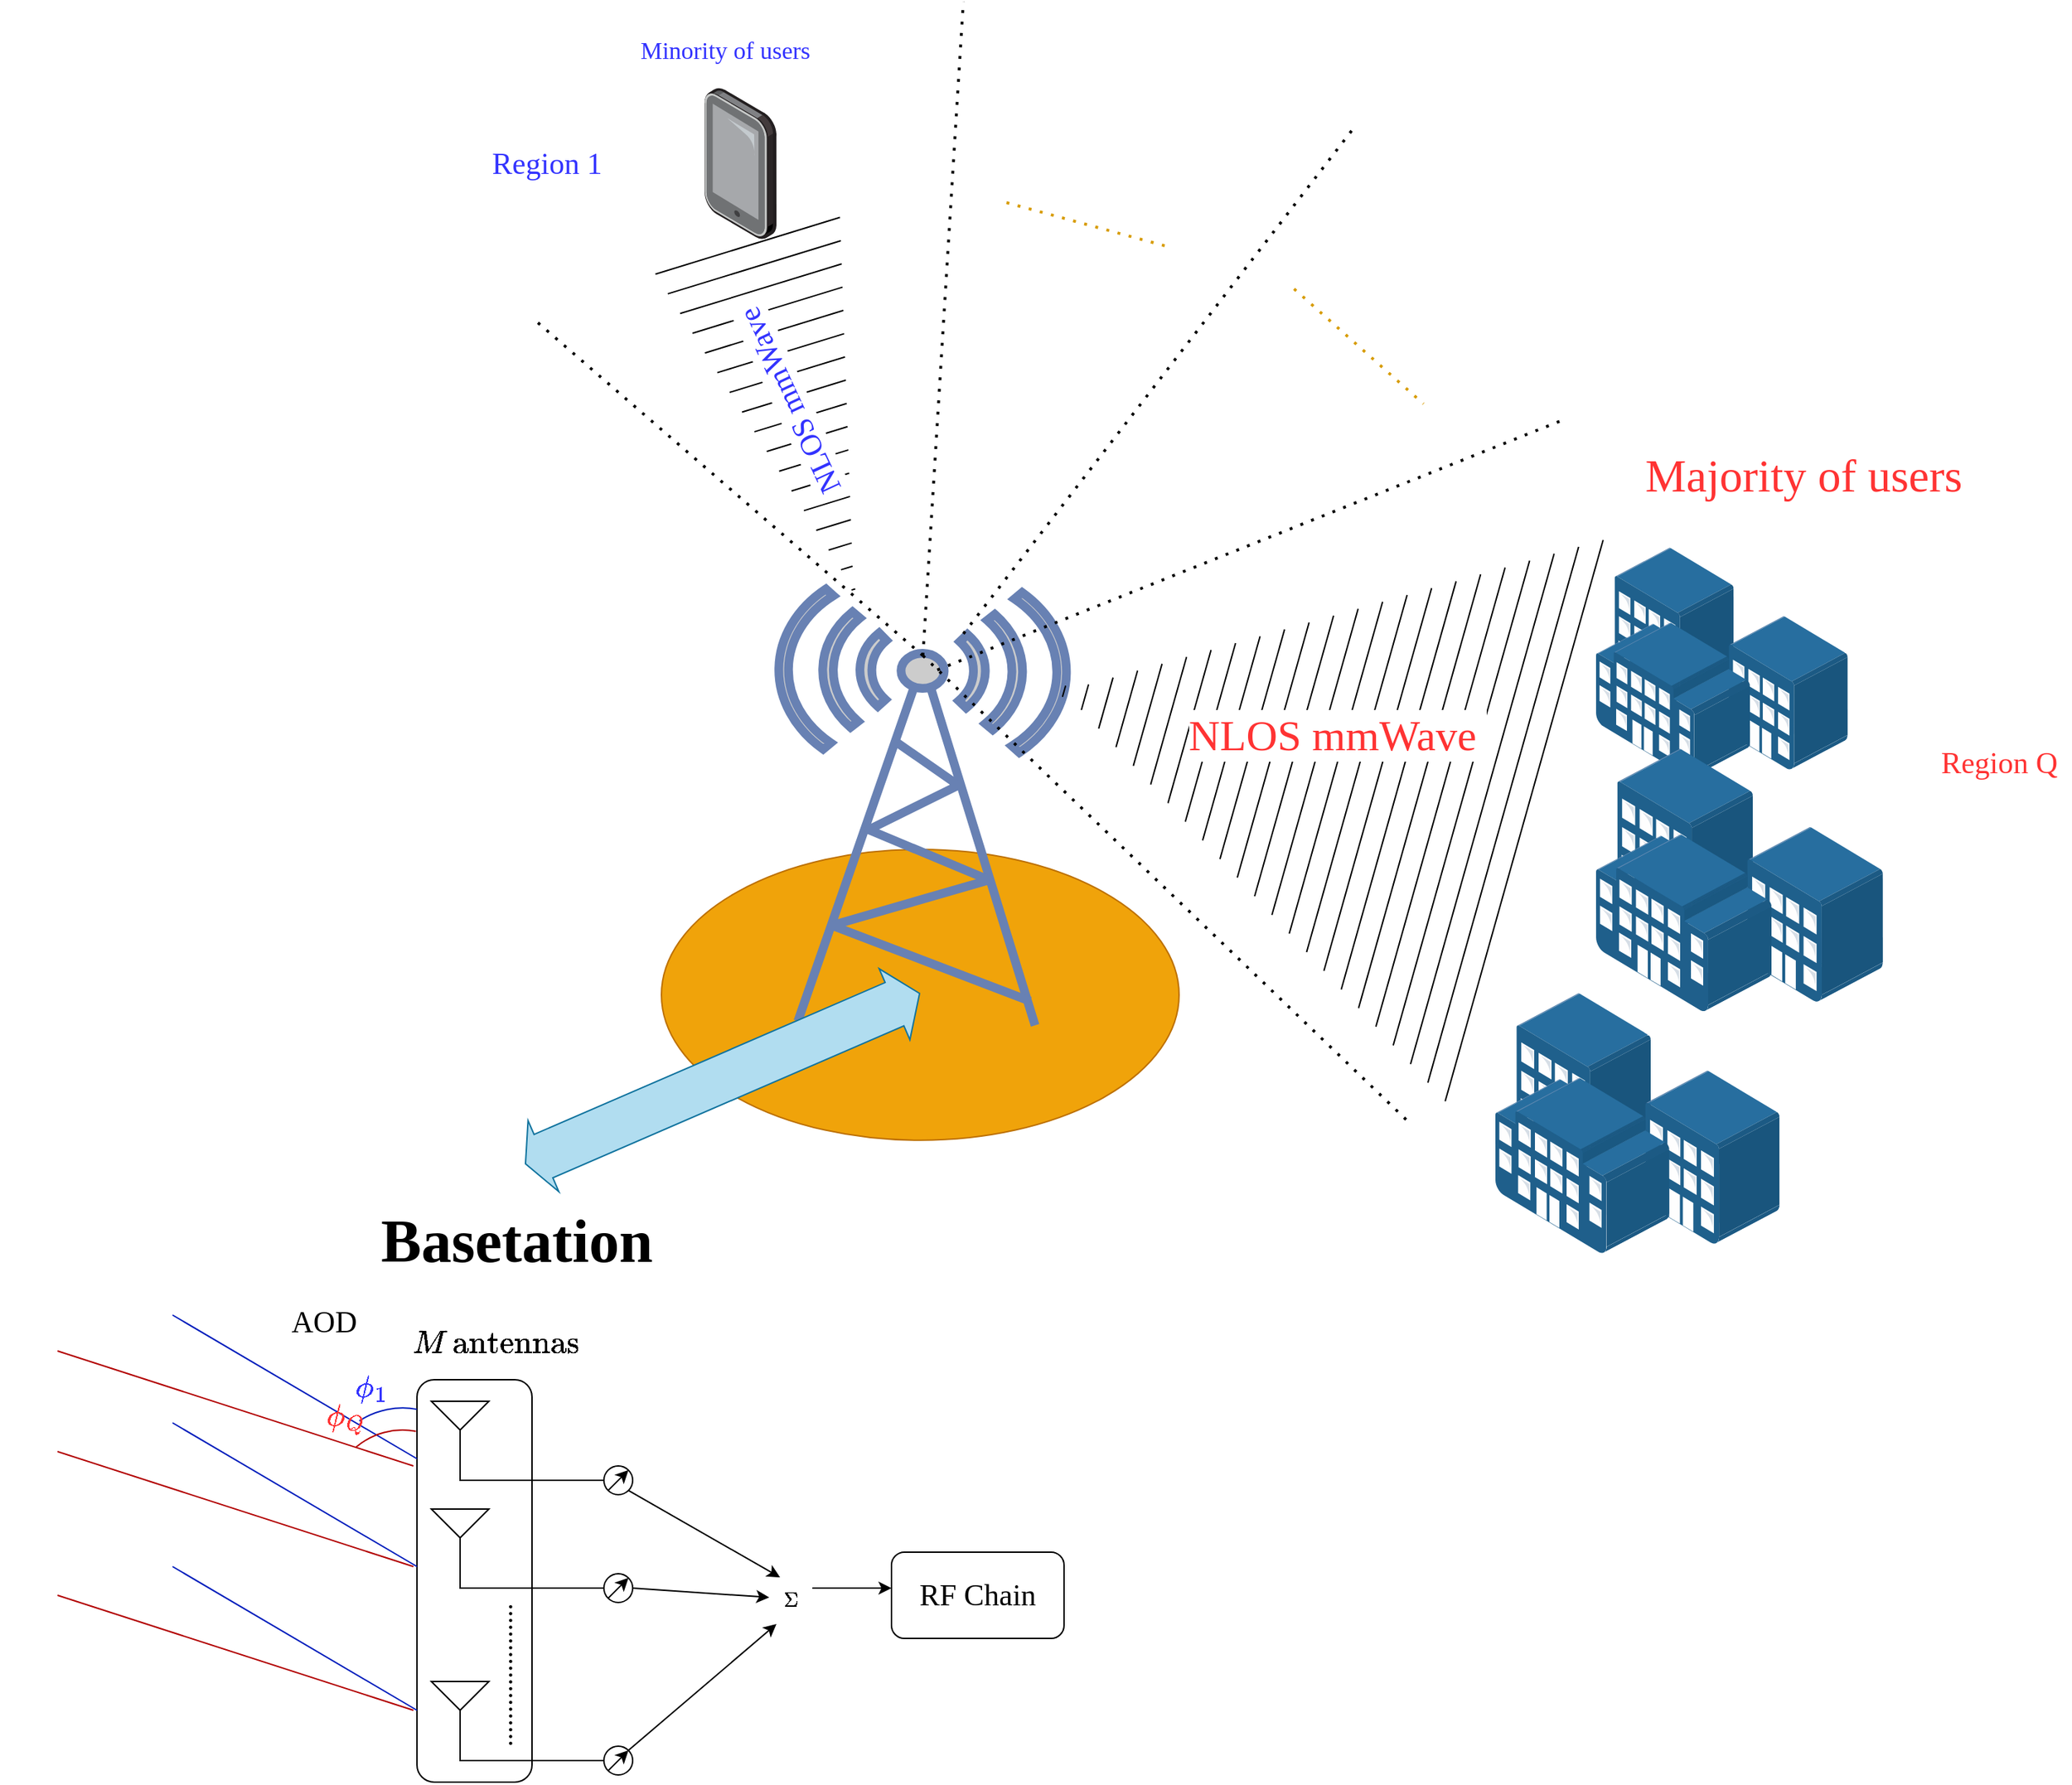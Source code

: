 <mxfile version="20.7.4" type="github">
  <diagram id="BisNBrmIM6S1YwdgQ8Yc" name="第 1 页">
    <mxGraphModel dx="5925" dy="6209" grid="1" gridSize="10" guides="1" tooltips="1" connect="1" arrows="1" fold="1" page="1" pageScale="1" pageWidth="3300" pageHeight="4681" math="1" shadow="0">
      <root>
        <mxCell id="0" />
        <mxCell id="1" parent="0" />
        <mxCell id="w1fpIYrP4pAR_N1d89Iz-11" value="" style="points=[];aspect=fixed;html=1;align=center;shadow=0;dashed=0;image;image=img/lib/allied_telesis/buildings/Building_Cluster.svg;" vertex="1" parent="1">
          <mxGeometry x="970" width="174.97" height="160.25" as="geometry" />
        </mxCell>
        <mxCell id="w1fpIYrP4pAR_N1d89Iz-12" value="" style="ellipse;whiteSpace=wrap;html=1;fillColor=#f0a30a;fontColor=#000000;strokeColor=#BD7000;" vertex="1" parent="1">
          <mxGeometry x="320" y="210" width="360" height="202.4" as="geometry" />
        </mxCell>
        <mxCell id="w1fpIYrP4pAR_N1d89Iz-13" value="" style="points=[];aspect=fixed;html=1;align=center;shadow=0;dashed=0;image;image=img/lib/allied_telesis/buildings/Building_Cluster.svg;" vertex="1" parent="1">
          <mxGeometry x="970" y="140" width="199.47" height="182.68" as="geometry" />
        </mxCell>
        <mxCell id="w1fpIYrP4pAR_N1d89Iz-14" value="" style="points=[];aspect=fixed;html=1;align=center;shadow=0;dashed=0;image;image=img/lib/allied_telesis/buildings/Building_Cluster.svg;" vertex="1" parent="1">
          <mxGeometry x="900" y="310" width="197.63" height="181" as="geometry" />
        </mxCell>
        <mxCell id="w1fpIYrP4pAR_N1d89Iz-17" value="" style="points=[];aspect=fixed;html=1;align=center;shadow=0;dashed=0;image;image=img/lib/allied_telesis/computer_and_terminals/Tablet.svg;direction=east;" vertex="1" parent="1">
          <mxGeometry x="350" y="-320" width="50" height="105.57" as="geometry" />
        </mxCell>
        <mxCell id="w1fpIYrP4pAR_N1d89Iz-18" value="" style="fontColor=#0066CC;verticalAlign=top;verticalLabelPosition=bottom;labelPosition=center;align=center;html=1;outlineConnect=0;fillColor=#CCCCCC;strokeColor=#6881B3;gradientColor=none;gradientDirection=north;strokeWidth=2;shape=mxgraph.networks.radio_tower;rotation=1;" vertex="1" parent="1">
          <mxGeometry x="400" y="30" width="200" height="301" as="geometry" />
        </mxCell>
        <mxCell id="w1fpIYrP4pAR_N1d89Iz-21" value="" style="shape=mxgraph.arrows2.wedgeArrowDashed2;html=1;bendable=0;startWidth=202.857;stepSize=15;rounded=0;" edge="1" parent="1">
          <mxGeometry x="-0.451" y="16" width="100" height="100" relative="1" as="geometry">
            <mxPoint x="920.0" y="190" as="sourcePoint" />
            <mxPoint x="600" y="100" as="targetPoint" />
            <Array as="points">
              <mxPoint x="940.0" y="290" />
              <mxPoint x="740" y="190" />
              <mxPoint x="880.0" y="210" />
              <mxPoint x="920.0" y="400" />
              <mxPoint x="940.0" y="470" />
              <mxPoint x="780" y="330" />
            </Array>
            <mxPoint y="-1" as="offset" />
          </mxGeometry>
        </mxCell>
        <mxCell id="w1fpIYrP4pAR_N1d89Iz-25" value="&lt;font style=&quot;font-size: 30px;&quot;&gt;&lt;font color=&quot;#ff3333&quot;&gt;NLOS mmWave&lt;/font&gt;&amp;nbsp;&lt;/font&gt;" style="edgeLabel;html=1;align=center;verticalAlign=middle;resizable=0;points=[];fontSize=17;fontFamily=Times New Roman;fontColor=#3333FF;" vertex="1" connectable="0" parent="w1fpIYrP4pAR_N1d89Iz-21">
          <mxGeometry x="-0.421" y="54" relative="1" as="geometry">
            <mxPoint x="10" y="-11" as="offset" />
          </mxGeometry>
        </mxCell>
        <mxCell id="w1fpIYrP4pAR_N1d89Iz-22" value="" style="shape=mxgraph.arrows2.wedgeArrowDashed2;html=1;bendable=0;startWidth=67.143;stepSize=15;rounded=0;" edge="1" parent="1" target="w1fpIYrP4pAR_N1d89Iz-18">
          <mxGeometry x="1" y="-20" width="100" height="100" relative="1" as="geometry">
            <mxPoint x="380" y="-210" as="sourcePoint" />
            <mxPoint x="570" y="-40" as="targetPoint" />
            <mxPoint x="-6" y="14" as="offset" />
          </mxGeometry>
        </mxCell>
        <mxCell id="w1fpIYrP4pAR_N1d89Iz-23" value="&lt;font color=&quot;#ff3333&quot; face=&quot;Times New Roman&quot; style=&quot;font-size: 32px;&quot;&gt;Majority of users&lt;/font&gt;" style="text;html=1;strokeColor=none;fillColor=none;align=center;verticalAlign=middle;whiteSpace=wrap;rounded=0;" vertex="1" parent="1">
          <mxGeometry x="990" y="-120" width="248.7" height="140" as="geometry" />
        </mxCell>
        <mxCell id="w1fpIYrP4pAR_N1d89Iz-24" value="&lt;font color=&quot;#3333ff&quot; face=&quot;Times New Roman&quot; style=&quot;font-size: 17px;&quot;&gt;Minority of users&lt;/font&gt;" style="text;html=1;strokeColor=none;fillColor=none;align=center;verticalAlign=middle;whiteSpace=wrap;rounded=0;" vertex="1" parent="1">
          <mxGeometry x="300" y="-360" width="128.7" height="30" as="geometry" />
        </mxCell>
        <mxCell id="w1fpIYrP4pAR_N1d89Iz-27" value="&lt;font style=&quot;font-size: 21px;&quot;&gt;NLOS mmWave&amp;nbsp;&lt;/font&gt;" style="edgeLabel;html=1;align=center;verticalAlign=middle;resizable=0;points=[];fontSize=17;fontFamily=Times New Roman;fontColor=#3333FF;rotation=-115;" vertex="1" connectable="0" parent="1">
          <mxGeometry x="409.999" y="-130.003" as="geometry">
            <mxPoint x="-22.719" y="-12.801" as="offset" />
          </mxGeometry>
        </mxCell>
        <mxCell id="w1fpIYrP4pAR_N1d89Iz-28" value="" style="endArrow=none;dashed=1;html=1;dashPattern=1 3;strokeWidth=2;rounded=0;fontFamily=Times New Roman;fontSize=21;fontColor=#FF3333;exitX=0.5;exitY=0.15;exitDx=0;exitDy=0;exitPerimeter=0;" edge="1" parent="1" source="w1fpIYrP4pAR_N1d89Iz-18">
          <mxGeometry width="50" height="50" relative="1" as="geometry">
            <mxPoint x="590" y="20" as="sourcePoint" />
            <mxPoint x="530" y="-380" as="targetPoint" />
          </mxGeometry>
        </mxCell>
        <mxCell id="w1fpIYrP4pAR_N1d89Iz-29" value="" style="endArrow=none;dashed=1;html=1;dashPattern=1 3;strokeWidth=2;rounded=0;fontFamily=Times New Roman;fontSize=21;fontColor=#FF3333;exitX=0.5;exitY=0.15;exitDx=0;exitDy=0;exitPerimeter=0;" edge="1" parent="1" source="w1fpIYrP4pAR_N1d89Iz-18">
          <mxGeometry width="50" height="50" relative="1" as="geometry">
            <mxPoint x="603.761" y="41.614" as="sourcePoint" />
            <mxPoint x="840" y="400" as="targetPoint" />
          </mxGeometry>
        </mxCell>
        <mxCell id="w1fpIYrP4pAR_N1d89Iz-30" value="" style="endArrow=none;dashed=1;html=1;dashPattern=1 3;strokeWidth=2;rounded=0;fontFamily=Times New Roman;fontSize=21;fontColor=#FF3333;exitX=0.5;exitY=0.15;exitDx=0;exitDy=0;exitPerimeter=0;" edge="1" parent="1" source="w1fpIYrP4pAR_N1d89Iz-18">
          <mxGeometry width="50" height="50" relative="1" as="geometry">
            <mxPoint x="530" y="60" as="sourcePoint" />
            <mxPoint x="230" y="-160" as="targetPoint" />
          </mxGeometry>
        </mxCell>
        <mxCell id="w1fpIYrP4pAR_N1d89Iz-31" value="" style="endArrow=none;dashed=1;html=1;dashPattern=1 3;strokeWidth=2;rounded=0;fontFamily=Times New Roman;fontSize=21;fontColor=#FF3333;exitX=0.5;exitY=0.15;exitDx=0;exitDy=0;exitPerimeter=0;" edge="1" parent="1">
          <mxGeometry width="50" height="50" relative="1" as="geometry">
            <mxPoint x="511.839" y="85.166" as="sourcePoint" />
            <mxPoint x="950" y="-90" as="targetPoint" />
          </mxGeometry>
        </mxCell>
        <mxCell id="w1fpIYrP4pAR_N1d89Iz-32" value="" style="endArrow=none;dashed=1;html=1;dashPattern=1 3;strokeWidth=2;rounded=0;fontFamily=Times New Roman;fontSize=21;fontColor=#FF3333;" edge="1" parent="1">
          <mxGeometry width="50" height="50" relative="1" as="geometry">
            <mxPoint x="530" y="60" as="sourcePoint" />
            <mxPoint x="800" y="-290" as="targetPoint" />
          </mxGeometry>
        </mxCell>
        <mxCell id="w1fpIYrP4pAR_N1d89Iz-34" value="" style="endArrow=none;dashed=1;html=1;dashPattern=1 3;strokeWidth=2;rounded=0;fontFamily=Times New Roman;fontSize=21;fontColor=#FF3333;fillColor=#ffe6cc;strokeColor=#d79b00;" edge="1" parent="1">
          <mxGeometry width="50" height="50" relative="1" as="geometry">
            <mxPoint x="560" y="-240" as="sourcePoint" />
            <mxPoint x="670" y="-210" as="targetPoint" />
          </mxGeometry>
        </mxCell>
        <mxCell id="w1fpIYrP4pAR_N1d89Iz-36" value="" style="endArrow=none;dashed=1;html=1;dashPattern=1 3;strokeWidth=2;rounded=0;fontFamily=Times New Roman;fontSize=21;fontColor=#FF3333;fillColor=#ffe6cc;strokeColor=#d79b00;" edge="1" parent="1">
          <mxGeometry width="50" height="50" relative="1" as="geometry">
            <mxPoint x="760" y="-180" as="sourcePoint" />
            <mxPoint x="850" y="-100" as="targetPoint" />
          </mxGeometry>
        </mxCell>
        <mxCell id="w1fpIYrP4pAR_N1d89Iz-38" value="&lt;font color=&quot;#3333ff&quot;&gt;Region 1&lt;/font&gt;" style="text;html=1;align=center;verticalAlign=middle;resizable=0;points=[];autosize=1;strokeColor=none;fillColor=none;fontSize=21;fontFamily=Times New Roman;fontColor=#FF3333;" vertex="1" parent="1">
          <mxGeometry x="190" y="-287.21" width="100" height="40" as="geometry" />
        </mxCell>
        <mxCell id="w1fpIYrP4pAR_N1d89Iz-41" value="Region Q" style="text;html=1;align=center;verticalAlign=middle;resizable=0;points=[];autosize=1;strokeColor=none;fillColor=none;fontSize=21;fontFamily=Times New Roman;fontColor=#FF3333;" vertex="1" parent="1">
          <mxGeometry x="1200" y="130" width="100" height="40" as="geometry" />
        </mxCell>
        <mxCell id="w1fpIYrP4pAR_N1d89Iz-102" value="" style="shape=flexArrow;endArrow=classic;startArrow=classic;html=1;rounded=0;fontFamily=Times New Roman;fontSize=21;fontColor=#000000;width=32.857;startSize=4.2;exitX=0.5;exitY=-0.157;exitDx=0;exitDy=0;exitPerimeter=0;fillColor=#b1ddf0;strokeColor=#10739e;" edge="1" parent="1" source="w1fpIYrP4pAR_N1d89Iz-101">
          <mxGeometry width="100" height="100" relative="1" as="geometry">
            <mxPoint x="530" y="420" as="sourcePoint" />
            <mxPoint x="500" y="310" as="targetPoint" />
          </mxGeometry>
        </mxCell>
        <mxCell id="w1fpIYrP4pAR_N1d89Iz-107" value="" style="group" vertex="1" connectable="0" parent="1">
          <mxGeometry x="-140" y="440" width="740" height="419" as="geometry" />
        </mxCell>
        <mxCell id="w1fpIYrP4pAR_N1d89Iz-97" value="" style="group" vertex="1" connectable="0" parent="w1fpIYrP4pAR_N1d89Iz-107">
          <mxGeometry y="49" width="740" height="370" as="geometry" />
        </mxCell>
        <mxCell id="w1fpIYrP4pAR_N1d89Iz-106" value="" style="group" vertex="1" connectable="0" parent="w1fpIYrP4pAR_N1d89Iz-97">
          <mxGeometry x="40" y="30" width="700" height="340" as="geometry" />
        </mxCell>
        <mxCell id="w1fpIYrP4pAR_N1d89Iz-72" value="" style="group" vertex="1" connectable="0" parent="w1fpIYrP4pAR_N1d89Iz-106">
          <mxGeometry x="210" y="10" width="315" height="330" as="geometry" />
        </mxCell>
        <mxCell id="w1fpIYrP4pAR_N1d89Iz-43" value="" style="rounded=1;whiteSpace=wrap;html=1;fontFamily=Helvetica;fontSize=19;" vertex="1" parent="w1fpIYrP4pAR_N1d89Iz-72">
          <mxGeometry x="40" y="50" width="80" height="280" as="geometry" />
        </mxCell>
        <mxCell id="w1fpIYrP4pAR_N1d89Iz-44" value="" style="triangle;whiteSpace=wrap;html=1;rotation=90;" vertex="1" parent="w1fpIYrP4pAR_N1d89Iz-72">
          <mxGeometry x="60" y="55" width="20" height="40" as="geometry" />
        </mxCell>
        <mxCell id="w1fpIYrP4pAR_N1d89Iz-45" value="" style="ellipse;whiteSpace=wrap;html=1;aspect=fixed;" vertex="1" parent="w1fpIYrP4pAR_N1d89Iz-72">
          <mxGeometry x="170" y="110" width="20" height="20" as="geometry" />
        </mxCell>
        <mxCell id="w1fpIYrP4pAR_N1d89Iz-46" value="" style="endArrow=none;html=1;rounded=0;entryX=1;entryY=0.5;entryDx=0;entryDy=0;" edge="1" parent="w1fpIYrP4pAR_N1d89Iz-72" source="w1fpIYrP4pAR_N1d89Iz-45" target="w1fpIYrP4pAR_N1d89Iz-44">
          <mxGeometry width="50" height="50" relative="1" as="geometry">
            <mxPoint x="120" y="270" as="sourcePoint" />
            <mxPoint x="170" y="220" as="targetPoint" />
            <Array as="points">
              <mxPoint x="70" y="120" />
            </Array>
          </mxGeometry>
        </mxCell>
        <mxCell id="w1fpIYrP4pAR_N1d89Iz-47" value="" style="endArrow=classic;html=1;rounded=0;exitX=0;exitY=1;exitDx=0;exitDy=0;entryX=1;entryY=0;entryDx=0;entryDy=0;" edge="1" parent="w1fpIYrP4pAR_N1d89Iz-72" source="w1fpIYrP4pAR_N1d89Iz-45" target="w1fpIYrP4pAR_N1d89Iz-45">
          <mxGeometry width="50" height="50" relative="1" as="geometry">
            <mxPoint x="110" y="210" as="sourcePoint" />
            <mxPoint x="120" y="200" as="targetPoint" />
          </mxGeometry>
        </mxCell>
        <mxCell id="w1fpIYrP4pAR_N1d89Iz-48" value="" style="triangle;whiteSpace=wrap;html=1;rotation=90;" vertex="1" parent="w1fpIYrP4pAR_N1d89Iz-72">
          <mxGeometry x="60" y="130" width="20" height="40" as="geometry" />
        </mxCell>
        <mxCell id="w1fpIYrP4pAR_N1d89Iz-49" value="" style="ellipse;whiteSpace=wrap;html=1;aspect=fixed;" vertex="1" parent="w1fpIYrP4pAR_N1d89Iz-72">
          <mxGeometry x="170" y="185" width="20" height="20" as="geometry" />
        </mxCell>
        <mxCell id="w1fpIYrP4pAR_N1d89Iz-50" value="" style="endArrow=none;html=1;rounded=0;entryX=1;entryY=0.5;entryDx=0;entryDy=0;" edge="1" parent="w1fpIYrP4pAR_N1d89Iz-72" source="w1fpIYrP4pAR_N1d89Iz-49" target="w1fpIYrP4pAR_N1d89Iz-48">
          <mxGeometry width="50" height="50" relative="1" as="geometry">
            <mxPoint x="120" y="345" as="sourcePoint" />
            <mxPoint x="170" y="295" as="targetPoint" />
            <Array as="points">
              <mxPoint x="70" y="195" />
            </Array>
          </mxGeometry>
        </mxCell>
        <mxCell id="w1fpIYrP4pAR_N1d89Iz-51" value="" style="endArrow=classic;html=1;rounded=0;exitX=0;exitY=1;exitDx=0;exitDy=0;entryX=1;entryY=0;entryDx=0;entryDy=0;" edge="1" parent="w1fpIYrP4pAR_N1d89Iz-72" source="w1fpIYrP4pAR_N1d89Iz-49" target="w1fpIYrP4pAR_N1d89Iz-49">
          <mxGeometry width="50" height="50" relative="1" as="geometry">
            <mxPoint x="110" y="285" as="sourcePoint" />
            <mxPoint x="120" y="275" as="targetPoint" />
          </mxGeometry>
        </mxCell>
        <mxCell id="w1fpIYrP4pAR_N1d89Iz-52" value="" style="triangle;whiteSpace=wrap;html=1;rotation=90;" vertex="1" parent="w1fpIYrP4pAR_N1d89Iz-72">
          <mxGeometry x="60" y="250" width="20" height="40" as="geometry" />
        </mxCell>
        <mxCell id="w1fpIYrP4pAR_N1d89Iz-53" value="" style="ellipse;whiteSpace=wrap;html=1;aspect=fixed;" vertex="1" parent="w1fpIYrP4pAR_N1d89Iz-72">
          <mxGeometry x="170" y="305" width="20" height="20" as="geometry" />
        </mxCell>
        <mxCell id="w1fpIYrP4pAR_N1d89Iz-54" value="" style="endArrow=none;html=1;rounded=0;entryX=1;entryY=0.5;entryDx=0;entryDy=0;" edge="1" parent="w1fpIYrP4pAR_N1d89Iz-72" source="w1fpIYrP4pAR_N1d89Iz-53" target="w1fpIYrP4pAR_N1d89Iz-52">
          <mxGeometry width="50" height="50" relative="1" as="geometry">
            <mxPoint x="120" y="465" as="sourcePoint" />
            <mxPoint x="170" y="415" as="targetPoint" />
            <Array as="points">
              <mxPoint x="120" y="315" />
              <mxPoint x="70" y="315" />
            </Array>
          </mxGeometry>
        </mxCell>
        <mxCell id="w1fpIYrP4pAR_N1d89Iz-55" value="" style="endArrow=classic;html=1;rounded=0;exitX=0;exitY=1;exitDx=0;exitDy=0;entryX=1;entryY=0;entryDx=0;entryDy=0;" edge="1" parent="w1fpIYrP4pAR_N1d89Iz-72" source="w1fpIYrP4pAR_N1d89Iz-53" target="w1fpIYrP4pAR_N1d89Iz-53">
          <mxGeometry width="50" height="50" relative="1" as="geometry">
            <mxPoint x="110" y="405" as="sourcePoint" />
            <mxPoint x="120" y="395" as="targetPoint" />
          </mxGeometry>
        </mxCell>
        <mxCell id="w1fpIYrP4pAR_N1d89Iz-56" value="" style="endArrow=classic;html=1;rounded=0;exitX=1;exitY=1;exitDx=0;exitDy=0;entryX=0.25;entryY=0;entryDx=0;entryDy=0;" edge="1" parent="w1fpIYrP4pAR_N1d89Iz-72" source="w1fpIYrP4pAR_N1d89Iz-45" target="w1fpIYrP4pAR_N1d89Iz-58">
          <mxGeometry width="50" height="50" relative="1" as="geometry">
            <mxPoint x="300" y="240" as="sourcePoint" />
            <mxPoint x="290" y="180" as="targetPoint" />
          </mxGeometry>
        </mxCell>
        <mxCell id="w1fpIYrP4pAR_N1d89Iz-57" value="" style="endArrow=classic;html=1;rounded=0;exitX=1;exitY=0;exitDx=0;exitDy=0;" edge="1" parent="w1fpIYrP4pAR_N1d89Iz-72" source="w1fpIYrP4pAR_N1d89Iz-53">
          <mxGeometry width="50" height="50" relative="1" as="geometry">
            <mxPoint x="300" y="240" as="sourcePoint" />
            <mxPoint x="290" y="220" as="targetPoint" />
          </mxGeometry>
        </mxCell>
        <mxCell id="w1fpIYrP4pAR_N1d89Iz-58" value="$$ \Sigma&lt;br&gt;$$" style="text;strokeColor=none;align=center;fillColor=none;html=1;verticalAlign=middle;whiteSpace=wrap;rounded=0;" vertex="1" parent="w1fpIYrP4pAR_N1d89Iz-72">
          <mxGeometry x="285" y="187.5" width="30" height="30" as="geometry" />
        </mxCell>
        <mxCell id="w1fpIYrP4pAR_N1d89Iz-59" value="" style="endArrow=classic;html=1;rounded=0;exitX=1;exitY=0.5;exitDx=0;exitDy=0;" edge="1" parent="w1fpIYrP4pAR_N1d89Iz-72" source="w1fpIYrP4pAR_N1d89Iz-49" target="w1fpIYrP4pAR_N1d89Iz-58">
          <mxGeometry width="50" height="50" relative="1" as="geometry">
            <mxPoint x="300" y="290" as="sourcePoint" />
            <mxPoint x="350" y="240" as="targetPoint" />
          </mxGeometry>
        </mxCell>
        <mxCell id="w1fpIYrP4pAR_N1d89Iz-69" value="&lt;font style=&quot;font-size: 19px;&quot;&gt;.....................&lt;/font&gt;" style="text;html=1;align=center;verticalAlign=middle;resizable=0;points=[];autosize=1;strokeColor=none;fillColor=none;fontFamily=Comic Sans MS;rotation=90;" vertex="1" parent="w1fpIYrP4pAR_N1d89Iz-72">
          <mxGeometry x="50" y="235" width="120" height="40" as="geometry" />
        </mxCell>
        <mxCell id="w1fpIYrP4pAR_N1d89Iz-71" value="&lt;font face=&quot;Helvetica&quot;&gt;&lt;br&gt;$$M\, \textrm{antennas}$$&amp;nbsp;&lt;/font&gt;" style="text;html=1;strokeColor=none;fillColor=none;align=center;verticalAlign=middle;whiteSpace=wrap;rounded=0;fontFamily=Comic Sans MS;fontSize=19;" vertex="1" parent="w1fpIYrP4pAR_N1d89Iz-72">
          <mxGeometry width="190" height="50" as="geometry" />
        </mxCell>
        <mxCell id="w1fpIYrP4pAR_N1d89Iz-81" value="" style="verticalLabelPosition=bottom;verticalAlign=top;html=1;shape=mxgraph.basic.arc;startAngle=0.944;endAngle=0.078;fontFamily=Times New Roman;fontSize=21;fontColor=#ffffff;rotation=-15;fillColor=#0050ef;strokeColor=#001DBC;" vertex="1" parent="w1fpIYrP4pAR_N1d89Iz-72">
          <mxGeometry x="-22.5" y="70" width="100" height="90" as="geometry" />
        </mxCell>
        <mxCell id="w1fpIYrP4pAR_N1d89Iz-82" value="&lt;font color=&quot;#3333ff&quot;&gt;$$\phi _{1}$$&lt;/font&gt;" style="text;html=1;strokeColor=none;fillColor=none;align=center;verticalAlign=middle;whiteSpace=wrap;rounded=0;fontFamily=Times New Roman;fontSize=21;fontColor=#000000;" vertex="1" parent="w1fpIYrP4pAR_N1d89Iz-72">
          <mxGeometry x="-22.5" y="40.0" width="60" height="30" as="geometry" />
        </mxCell>
        <mxCell id="w1fpIYrP4pAR_N1d89Iz-76" value="" style="endArrow=none;html=1;rounded=0;fontFamily=Times New Roman;fontSize=21;fontColor=#000000;fillColor=#0050ef;strokeColor=#001DBC;" edge="1" parent="w1fpIYrP4pAR_N1d89Iz-72">
          <mxGeometry width="50" height="50" relative="1" as="geometry">
            <mxPoint x="40" y="105" as="sourcePoint" />
            <mxPoint x="-130" y="5" as="targetPoint" />
          </mxGeometry>
        </mxCell>
        <mxCell id="w1fpIYrP4pAR_N1d89Iz-84" value="" style="endArrow=none;html=1;rounded=0;fontFamily=Times New Roman;fontSize=21;fontColor=#000000;fillColor=#e51400;strokeColor=#B20000;" edge="1" parent="w1fpIYrP4pAR_N1d89Iz-72">
          <mxGeometry width="50" height="50" relative="1" as="geometry">
            <mxPoint x="-210" y="30" as="sourcePoint" />
            <mxPoint x="37.5" y="110" as="targetPoint" />
          </mxGeometry>
        </mxCell>
        <mxCell id="w1fpIYrP4pAR_N1d89Iz-91" value="" style="verticalLabelPosition=bottom;verticalAlign=top;html=1;shape=mxgraph.basic.arc;startAngle=0.97;endAngle=0.113;fontFamily=Times New Roman;fontSize=21;fontColor=#ffffff;rotation=-30;fillColor=#e51400;strokeColor=#B20000;" vertex="1" parent="w1fpIYrP4pAR_N1d89Iz-72">
          <mxGeometry x="-20" y="85" width="100" height="100" as="geometry" />
        </mxCell>
        <mxCell id="w1fpIYrP4pAR_N1d89Iz-93" value="&lt;font color=&quot;#ff3333&quot;&gt;$$\phi _{Q}$$&lt;/font&gt;" style="text;html=1;strokeColor=none;fillColor=none;align=center;verticalAlign=middle;whiteSpace=wrap;rounded=0;fontFamily=Times New Roman;fontSize=21;fontColor=#000000;" vertex="1" parent="w1fpIYrP4pAR_N1d89Iz-72">
          <mxGeometry x="-40" y="60.0" width="60" height="30" as="geometry" />
        </mxCell>
        <mxCell id="w1fpIYrP4pAR_N1d89Iz-73" value="" style="endArrow=classic;html=1;rounded=0;fontFamily=Times New Roman;fontSize=21;fontColor=#FF3333;exitX=1;exitY=0.25;exitDx=0;exitDy=0;" edge="1" parent="w1fpIYrP4pAR_N1d89Iz-106" source="w1fpIYrP4pAR_N1d89Iz-58">
          <mxGeometry width="50" height="50" relative="1" as="geometry">
            <mxPoint x="490" y="20" as="sourcePoint" />
            <mxPoint x="580" y="205" as="targetPoint" />
          </mxGeometry>
        </mxCell>
        <mxCell id="w1fpIYrP4pAR_N1d89Iz-74" value="&lt;font color=&quot;#000000&quot;&gt;RF Chain&lt;/font&gt;" style="rounded=1;whiteSpace=wrap;html=1;fontFamily=Times New Roman;fontSize=21;fontColor=#FF3333;" vertex="1" parent="w1fpIYrP4pAR_N1d89Iz-106">
          <mxGeometry x="580" y="180" width="120" height="60" as="geometry" />
        </mxCell>
        <mxCell id="w1fpIYrP4pAR_N1d89Iz-79" value="" style="endArrow=none;html=1;rounded=0;fontFamily=Times New Roman;fontSize=21;fontColor=#000000;fillColor=#0050ef;strokeColor=#001DBC;" edge="1" parent="w1fpIYrP4pAR_N1d89Iz-106">
          <mxGeometry width="50" height="50" relative="1" as="geometry">
            <mxPoint x="250.0" y="290.0" as="sourcePoint" />
            <mxPoint x="80" y="190.0" as="targetPoint" />
          </mxGeometry>
        </mxCell>
        <mxCell id="w1fpIYrP4pAR_N1d89Iz-83" value="" style="endArrow=none;html=1;rounded=0;fontFamily=Times New Roman;fontSize=21;fontColor=#000000;fillColor=#0050ef;strokeColor=#001DBC;" edge="1" parent="w1fpIYrP4pAR_N1d89Iz-106">
          <mxGeometry width="50" height="50" relative="1" as="geometry">
            <mxPoint x="250.0" y="190.0" as="sourcePoint" />
            <mxPoint x="80" y="90.0" as="targetPoint" />
          </mxGeometry>
        </mxCell>
        <mxCell id="w1fpIYrP4pAR_N1d89Iz-85" value="" style="endArrow=none;html=1;rounded=0;fontFamily=Times New Roman;fontSize=21;fontColor=#000000;fillColor=#e51400;strokeColor=#B20000;" edge="1" parent="w1fpIYrP4pAR_N1d89Iz-106">
          <mxGeometry width="50" height="50" relative="1" as="geometry">
            <mxPoint y="110" as="sourcePoint" />
            <mxPoint x="247.5" y="190" as="targetPoint" />
          </mxGeometry>
        </mxCell>
        <mxCell id="w1fpIYrP4pAR_N1d89Iz-86" value="" style="endArrow=none;html=1;rounded=0;fontFamily=Times New Roman;fontSize=21;fontColor=#000000;fillColor=#e51400;strokeColor=#B20000;" edge="1" parent="w1fpIYrP4pAR_N1d89Iz-106">
          <mxGeometry width="50" height="50" relative="1" as="geometry">
            <mxPoint y="210" as="sourcePoint" />
            <mxPoint x="247.5" y="290" as="targetPoint" />
          </mxGeometry>
        </mxCell>
        <mxCell id="w1fpIYrP4pAR_N1d89Iz-96" value="&lt;font color=&quot;#000000&quot;&gt;AOD&lt;/font&gt;" style="text;html=1;align=center;verticalAlign=middle;resizable=0;points=[];autosize=1;strokeColor=none;fillColor=none;fontSize=21;fontFamily=Times New Roman;fontColor=#3333FF;" vertex="1" parent="w1fpIYrP4pAR_N1d89Iz-106">
          <mxGeometry x="150" width="70" height="40" as="geometry" />
        </mxCell>
        <mxCell id="w1fpIYrP4pAR_N1d89Iz-101" value="&lt;h1&gt;Basetation&lt;/h1&gt;&lt;div&gt;&lt;br&gt;&lt;/div&gt;" style="text;html=1;strokeColor=none;fillColor=none;spacing=5;spacingTop=-20;whiteSpace=wrap;overflow=hidden;rounded=0;fontFamily=Times New Roman;fontSize=21;fontColor=#000000;" vertex="1" parent="w1fpIYrP4pAR_N1d89Iz-107">
          <mxGeometry x="260" width="210" height="70" as="geometry" />
        </mxCell>
        <mxCell id="w1fpIYrP4pAR_N1d89Iz-103" style="edgeStyle=orthogonalEdgeStyle;rounded=0;orthogonalLoop=1;jettySize=auto;html=1;exitX=0.5;exitY=1;exitDx=0;exitDy=0;fontFamily=Times New Roman;fontSize=21;fontColor=#000000;" edge="1" parent="w1fpIYrP4pAR_N1d89Iz-107" source="w1fpIYrP4pAR_N1d89Iz-101" target="w1fpIYrP4pAR_N1d89Iz-101">
          <mxGeometry relative="1" as="geometry" />
        </mxCell>
      </root>
    </mxGraphModel>
  </diagram>
</mxfile>
